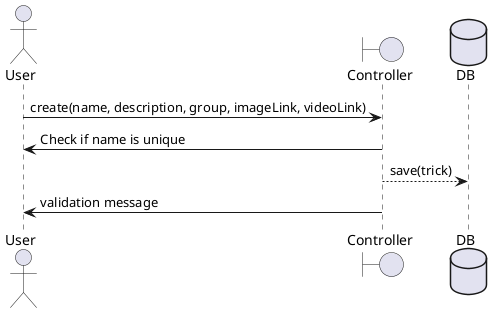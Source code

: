 @startuml createTrick

actor User
boundary Controller
database DB

User -> Controller: create(name, description, group, imageLink, videoLink)

Controller -> User: Check if name is unique

Controller --> DB: save(trick)

Controller -> User: validation message

@enduml
